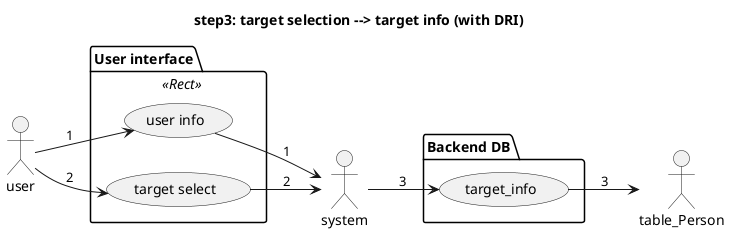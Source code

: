 @startuml
left to right direction

title step3: target selection --> target info (with DRI)

actor :user: as user
actor :system: as admin
actor :table_Person: as table1

  package "User interface" <<Rect>> {
      user --> (user info):"1"
      (user info) --> admin:"1"
      user --> (target select):"2"
      (target select) --> admin:"2"
  }

  package "Backend DB" {
    admin --> (target_info):"3"
    (target_info) --> table1:"3"
  }


@enduml
